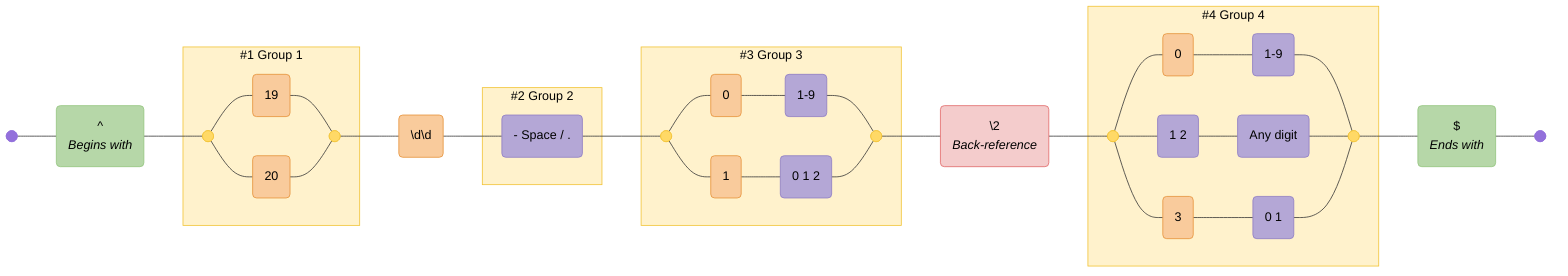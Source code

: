 graph LR
  accTitle: "Regex: ^(19|20)\\d\\d([- /.])(0[1-9]|1[012])\\2(0[1-9]|[12][0-9]|3[01])$"
  accDescr: "Generated with regex-to-mermaid@1.0.3"

  %% Nodes
  start@{ shape: f-circ };
  fin@{ shape: f-circ };
  assertion_1("^<br><i>Begins with</i>"):::assertion;
  disjunction_begin_1:::disjunction@{ shape: f-circ };
  disjunction_end_1:::disjunction@{ shape: f-circ };
  literal_1("19"):::literal;
  literal_2("20"):::literal;
  literal_3("\d\d"):::literal;
  char_class_1("- Space / ."):::char-class;
  disjunction_begin_2:::disjunction@{ shape: f-circ };
  disjunction_end_2:::disjunction@{ shape: f-circ };
  literal_4("0"):::literal;
  char_class_2("1-9"):::char-class;
  literal_5("1"):::literal;
  char_class_3("0 1 2"):::char-class;
  back_reference_1("\2<br><i>Back-reference</i>"):::back-reference;
  disjunction_begin_3:::disjunction@{ shape: f-circ };
  disjunction_end_3:::disjunction@{ shape: f-circ };
  literal_6("0"):::literal;
  char_class_4("1-9"):::char-class;
  char_class_5("1 2"):::char-class;
  char_class_6("Any digit"):::char-class;
  literal_7("3"):::literal;
  char_class_7("0 1"):::char-class;
  assertion_2("$<br><i>Ends with</i>"):::assertion;

  %% Subgraphs
  subgraph standard_1 ["#1 Group 1"]
    disjunction_begin_1
    disjunction_end_1
    literal_1
    literal_2
  end

  subgraph standard_2 ["#2 Group 2"]
    char_class_1
  end

  subgraph standard_3 ["#3 Group 3"]
    disjunction_begin_2
    disjunction_end_2
    literal_4
    char_class_2
    literal_5
    char_class_3
  end

  subgraph standard_4 ["#4 Group 4"]
    disjunction_begin_3
    disjunction_end_3
    literal_6
    char_class_4
    char_class_5
    char_class_6
    literal_7
    char_class_7
  end

  %% Edges
  start --- assertion_1;
  assertion_1 --- disjunction_begin_1;
  disjunction_begin_1 --- literal_1;
  literal_1 --- disjunction_end_1;
  disjunction_begin_1 --- literal_2;
  literal_2 --- disjunction_end_1;
  disjunction_end_1 --- literal_3;
  literal_3 --- char_class_1;
  char_class_1 --- disjunction_begin_2;
  disjunction_begin_2 --- literal_4;
  literal_4 --- char_class_2;
  char_class_2 --- disjunction_end_2;
  disjunction_begin_2 --- literal_5;
  literal_5 --- char_class_3;
  char_class_3 --- disjunction_end_2;
  disjunction_end_2 --- back_reference_1;
  back_reference_1 --- disjunction_begin_3;
  disjunction_begin_3 --- literal_6;
  literal_6 --- char_class_4;
  char_class_4 --- disjunction_end_3;
  disjunction_begin_3 --- char_class_5;
  char_class_5 --- char_class_6;
  char_class_6 --- disjunction_end_3;
  disjunction_begin_3 --- literal_7;
  literal_7 --- char_class_7;
  char_class_7 --- disjunction_end_3;
  disjunction_end_3 --- assertion_2;
  assertion_2 --- fin;

  %% Styles
  %% Node Styling
  classDef assertion fill:#B6D7A8,stroke:#93C47D,color:#000000;
  classDef disjunction fill:#FFD966,stroke:#F1C232,color:#000000;
  classDef literal fill:#F9CB9C,stroke:#E69138,color:#000000;
  classDef char-class fill:#B4A7D6,stroke:#8E7CC3,color:#000000;
  classDef back-reference fill:#F4CCCC,stroke:#E06666,color:#000000;

  %% Group Styling
  classDef standard fill:#FFF2CC,stroke:#F1C232,color:#000000;

  %% Apply Group Classes
  class standard_1,standard_2,standard_3,standard_4 standard;